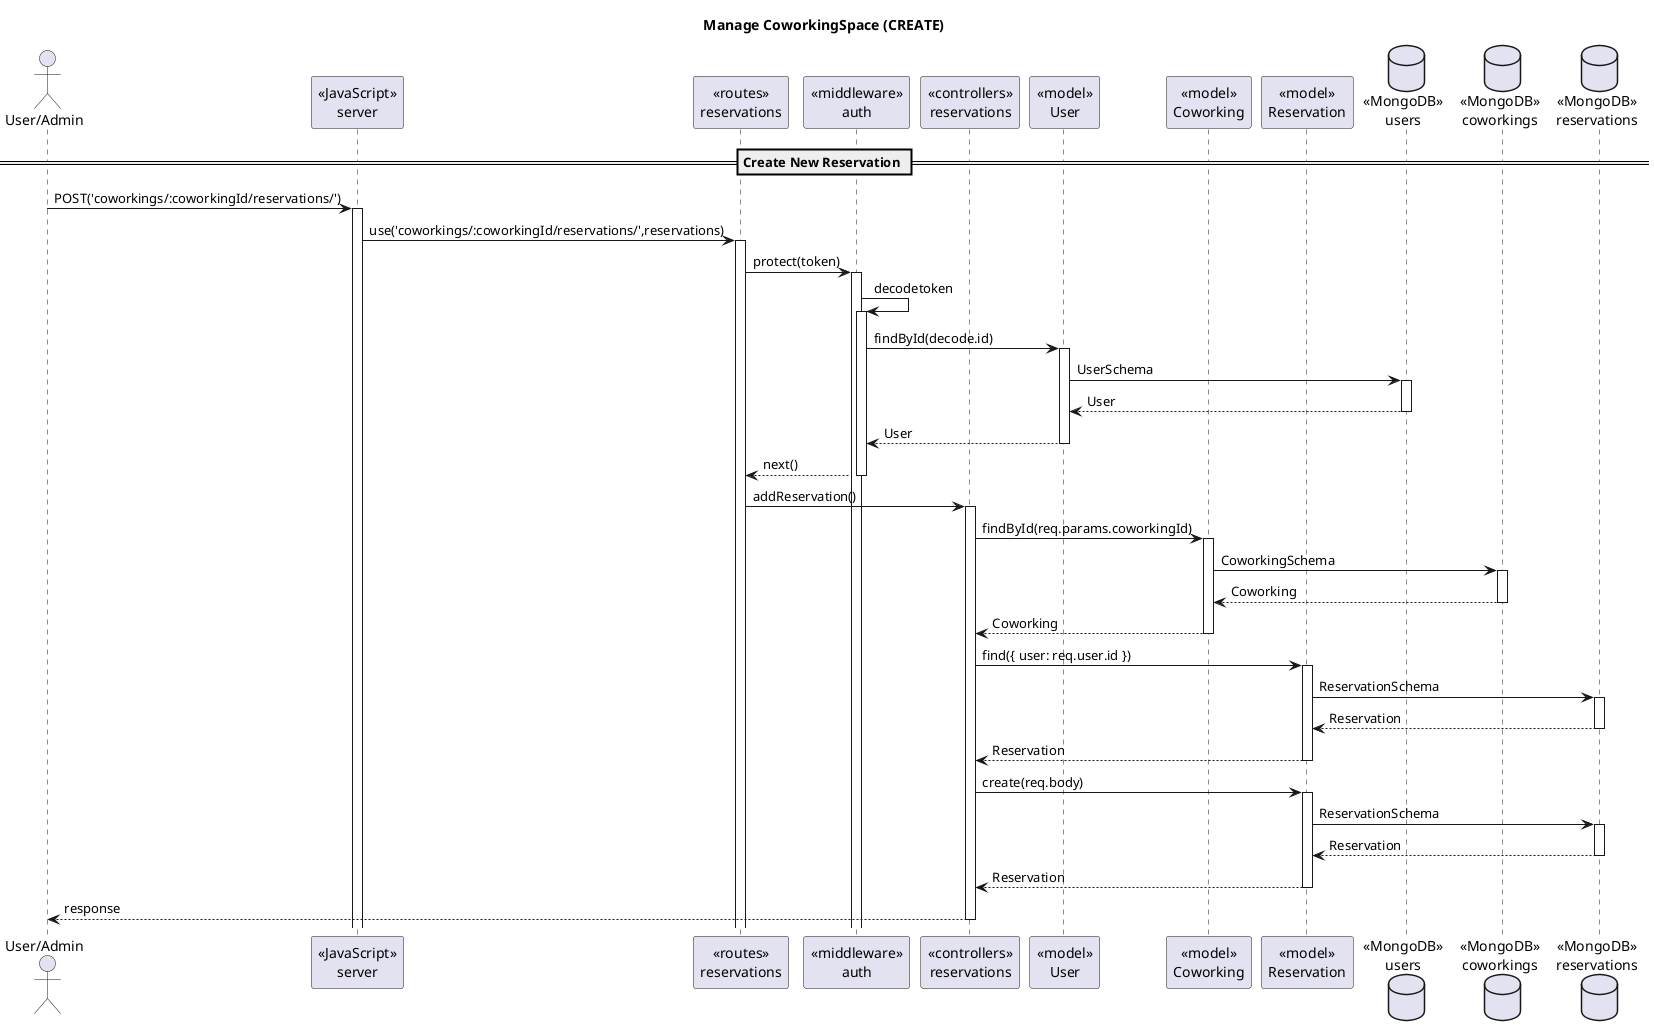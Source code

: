 @startuml Manage Reservations 

title "Manage CoworkingSpace (CREATE)"

actor "User/Admin" as client
participant "<<JavaScript>>\nserver" as server
participant "<<routes>>\nreservations" as routerReservations
participant "<<middleware>>\nauth" as middleware
participant "<<controllers>>\nreservations" as controllersReservations
participant "<<model>>\nUser" as modelUser
participant "<<model>>\nCoworking" as modelCoworking
participant "<<model>>\nReservation" as modelReservation

database "<<MongoDB>>\nusers" as UsersDatabase
database "<<MongoDB>>\ncoworkings" as CoworkingsDatabase
database "<<MongoDB>>\nreservations" as ReservationsDatabase

== Create New Reservation ==

client->server ++:POST('coworkings/:coworkingId/reservations/')
server->routerReservations ++:use('coworkings/:coworkingId/reservations/',reservations)
routerReservations -> middleware ++:protect(token)
middleware -> middleware ++:decodetoken
middleware -> modelUser ++:findById(decode.id)
modelUser -> UsersDatabase ++: UserSchema
modelUser <-- UsersDatabase --: User
middleware <-- modelUser --: User
routerReservations <-- middleware --: next()

routerReservations -> controllersReservations ++:addReservation()
controllersReservations -> modelCoworking ++:findById(req.params.coworkingId)
modelCoworking -> CoworkingsDatabase ++:CoworkingSchema
modelCoworking <-- CoworkingsDatabase --:Coworking
controllersReservations <-- modelCoworking --:Coworking
controllersReservations -> modelReservation ++:find({ user: req.user.id })
modelReservation -> ReservationsDatabase ++:ReservationSchema
modelReservation <-- ReservationsDatabase --:Reservation
controllersReservations <-- modelReservation --:Reservation
controllersReservations -> modelReservation ++:create(req.body)
modelReservation -> ReservationsDatabase ++:ReservationSchema
modelReservation <-- ReservationsDatabase --:Reservation
controllersReservations <-- modelReservation --:Reservation
client <-- controllersReservations --:response

@enduml
